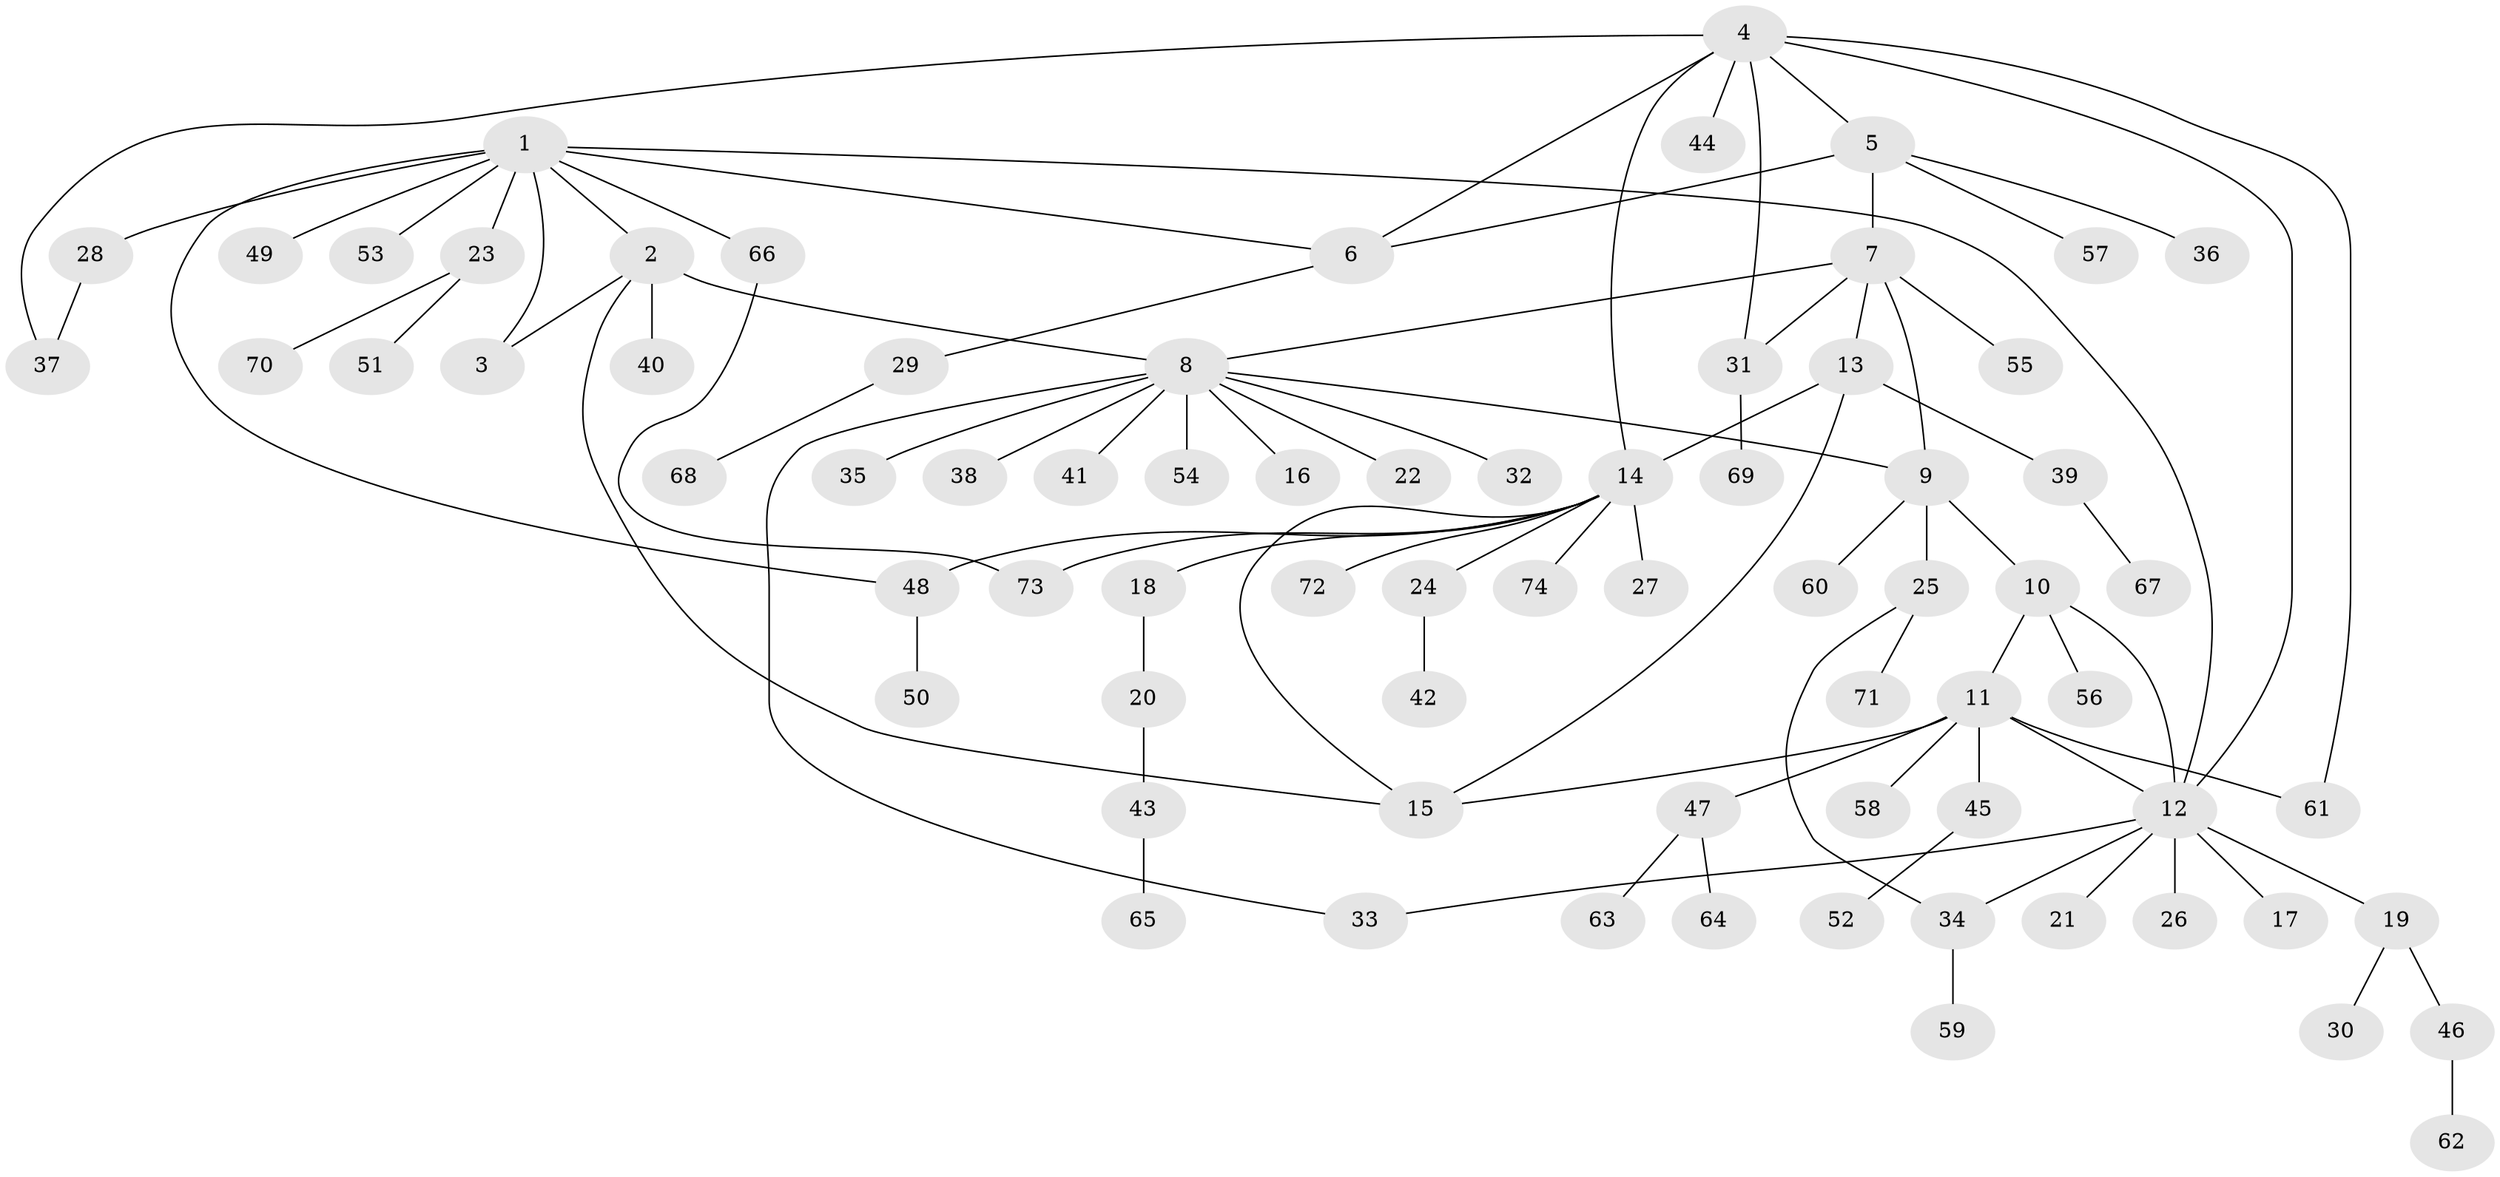 // Generated by graph-tools (version 1.1) at 2025/37/03/09/25 02:37:17]
// undirected, 74 vertices, 91 edges
graph export_dot {
graph [start="1"]
  node [color=gray90,style=filled];
  1;
  2;
  3;
  4;
  5;
  6;
  7;
  8;
  9;
  10;
  11;
  12;
  13;
  14;
  15;
  16;
  17;
  18;
  19;
  20;
  21;
  22;
  23;
  24;
  25;
  26;
  27;
  28;
  29;
  30;
  31;
  32;
  33;
  34;
  35;
  36;
  37;
  38;
  39;
  40;
  41;
  42;
  43;
  44;
  45;
  46;
  47;
  48;
  49;
  50;
  51;
  52;
  53;
  54;
  55;
  56;
  57;
  58;
  59;
  60;
  61;
  62;
  63;
  64;
  65;
  66;
  67;
  68;
  69;
  70;
  71;
  72;
  73;
  74;
  1 -- 2;
  1 -- 3;
  1 -- 6;
  1 -- 12;
  1 -- 23;
  1 -- 28;
  1 -- 48;
  1 -- 49;
  1 -- 53;
  1 -- 66;
  2 -- 3;
  2 -- 8;
  2 -- 15;
  2 -- 40;
  4 -- 5;
  4 -- 6;
  4 -- 12;
  4 -- 14;
  4 -- 31;
  4 -- 37;
  4 -- 44;
  4 -- 61;
  5 -- 6;
  5 -- 7;
  5 -- 36;
  5 -- 57;
  6 -- 29;
  7 -- 8;
  7 -- 9;
  7 -- 13;
  7 -- 31;
  7 -- 55;
  8 -- 9;
  8 -- 16;
  8 -- 22;
  8 -- 32;
  8 -- 33;
  8 -- 35;
  8 -- 38;
  8 -- 41;
  8 -- 54;
  9 -- 10;
  9 -- 25;
  9 -- 60;
  10 -- 11;
  10 -- 12;
  10 -- 56;
  11 -- 12;
  11 -- 15;
  11 -- 45;
  11 -- 47;
  11 -- 58;
  11 -- 61;
  12 -- 17;
  12 -- 19;
  12 -- 21;
  12 -- 26;
  12 -- 33;
  12 -- 34;
  13 -- 14;
  13 -- 15;
  13 -- 39;
  14 -- 15;
  14 -- 18;
  14 -- 24;
  14 -- 27;
  14 -- 48;
  14 -- 72;
  14 -- 73;
  14 -- 74;
  18 -- 20;
  19 -- 30;
  19 -- 46;
  20 -- 43;
  23 -- 51;
  23 -- 70;
  24 -- 42;
  25 -- 34;
  25 -- 71;
  28 -- 37;
  29 -- 68;
  31 -- 69;
  34 -- 59;
  39 -- 67;
  43 -- 65;
  45 -- 52;
  46 -- 62;
  47 -- 63;
  47 -- 64;
  48 -- 50;
  66 -- 73;
}
